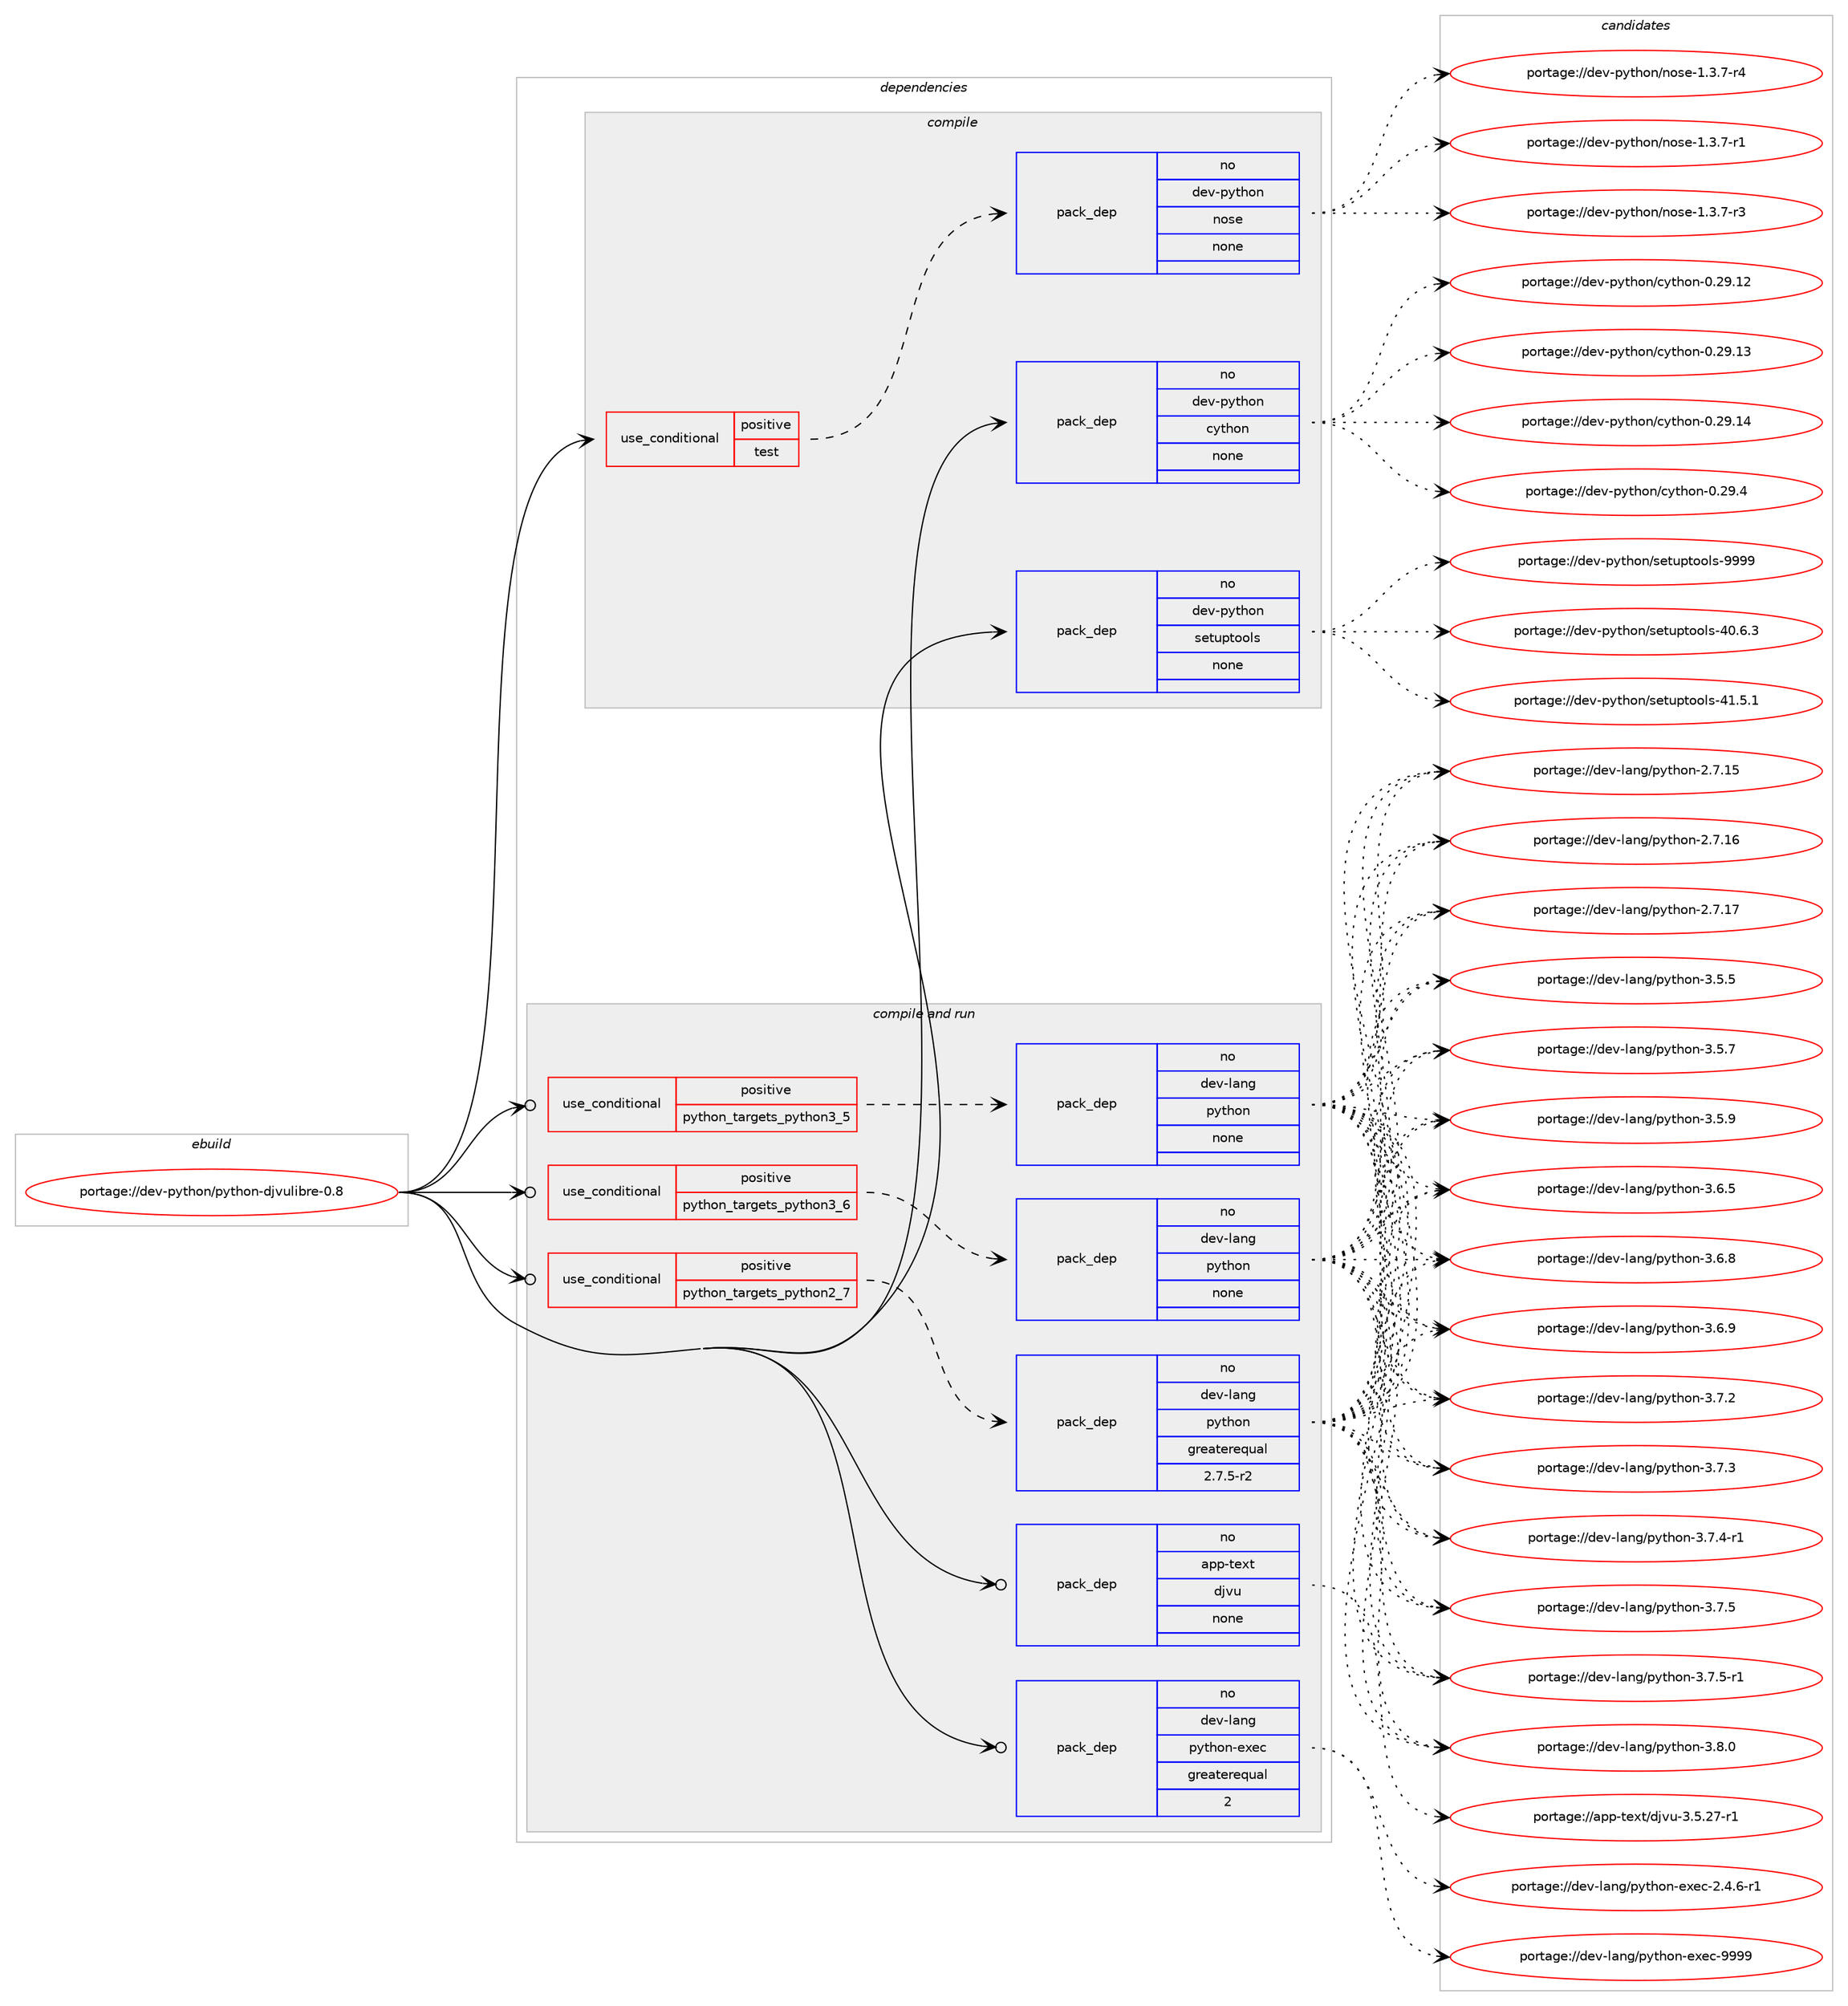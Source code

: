 digraph prolog {

# *************
# Graph options
# *************

newrank=true;
concentrate=true;
compound=true;
graph [rankdir=LR,fontname=Helvetica,fontsize=10,ranksep=1.5];#, ranksep=2.5, nodesep=0.2];
edge  [arrowhead=vee];
node  [fontname=Helvetica,fontsize=10];

# **********
# The ebuild
# **********

subgraph cluster_leftcol {
color=gray;
rank=same;
label=<<i>ebuild</i>>;
id [label="portage://dev-python/python-djvulibre-0.8", color=red, width=4, href="../dev-python/python-djvulibre-0.8.svg"];
}

# ****************
# The dependencies
# ****************

subgraph cluster_midcol {
color=gray;
label=<<i>dependencies</i>>;
subgraph cluster_compile {
fillcolor="#eeeeee";
style=filled;
label=<<i>compile</i>>;
subgraph cond36891 {
dependency166183 [label=<<TABLE BORDER="0" CELLBORDER="1" CELLSPACING="0" CELLPADDING="4"><TR><TD ROWSPAN="3" CELLPADDING="10">use_conditional</TD></TR><TR><TD>positive</TD></TR><TR><TD>test</TD></TR></TABLE>>, shape=none, color=red];
subgraph pack125890 {
dependency166184 [label=<<TABLE BORDER="0" CELLBORDER="1" CELLSPACING="0" CELLPADDING="4" WIDTH="220"><TR><TD ROWSPAN="6" CELLPADDING="30">pack_dep</TD></TR><TR><TD WIDTH="110">no</TD></TR><TR><TD>dev-python</TD></TR><TR><TD>nose</TD></TR><TR><TD>none</TD></TR><TR><TD></TD></TR></TABLE>>, shape=none, color=blue];
}
dependency166183:e -> dependency166184:w [weight=20,style="dashed",arrowhead="vee"];
}
id:e -> dependency166183:w [weight=20,style="solid",arrowhead="vee"];
subgraph pack125891 {
dependency166185 [label=<<TABLE BORDER="0" CELLBORDER="1" CELLSPACING="0" CELLPADDING="4" WIDTH="220"><TR><TD ROWSPAN="6" CELLPADDING="30">pack_dep</TD></TR><TR><TD WIDTH="110">no</TD></TR><TR><TD>dev-python</TD></TR><TR><TD>cython</TD></TR><TR><TD>none</TD></TR><TR><TD></TD></TR></TABLE>>, shape=none, color=blue];
}
id:e -> dependency166185:w [weight=20,style="solid",arrowhead="vee"];
subgraph pack125892 {
dependency166186 [label=<<TABLE BORDER="0" CELLBORDER="1" CELLSPACING="0" CELLPADDING="4" WIDTH="220"><TR><TD ROWSPAN="6" CELLPADDING="30">pack_dep</TD></TR><TR><TD WIDTH="110">no</TD></TR><TR><TD>dev-python</TD></TR><TR><TD>setuptools</TD></TR><TR><TD>none</TD></TR><TR><TD></TD></TR></TABLE>>, shape=none, color=blue];
}
id:e -> dependency166186:w [weight=20,style="solid",arrowhead="vee"];
}
subgraph cluster_compileandrun {
fillcolor="#eeeeee";
style=filled;
label=<<i>compile and run</i>>;
subgraph cond36892 {
dependency166187 [label=<<TABLE BORDER="0" CELLBORDER="1" CELLSPACING="0" CELLPADDING="4"><TR><TD ROWSPAN="3" CELLPADDING="10">use_conditional</TD></TR><TR><TD>positive</TD></TR><TR><TD>python_targets_python2_7</TD></TR></TABLE>>, shape=none, color=red];
subgraph pack125893 {
dependency166188 [label=<<TABLE BORDER="0" CELLBORDER="1" CELLSPACING="0" CELLPADDING="4" WIDTH="220"><TR><TD ROWSPAN="6" CELLPADDING="30">pack_dep</TD></TR><TR><TD WIDTH="110">no</TD></TR><TR><TD>dev-lang</TD></TR><TR><TD>python</TD></TR><TR><TD>greaterequal</TD></TR><TR><TD>2.7.5-r2</TD></TR></TABLE>>, shape=none, color=blue];
}
dependency166187:e -> dependency166188:w [weight=20,style="dashed",arrowhead="vee"];
}
id:e -> dependency166187:w [weight=20,style="solid",arrowhead="odotvee"];
subgraph cond36893 {
dependency166189 [label=<<TABLE BORDER="0" CELLBORDER="1" CELLSPACING="0" CELLPADDING="4"><TR><TD ROWSPAN="3" CELLPADDING="10">use_conditional</TD></TR><TR><TD>positive</TD></TR><TR><TD>python_targets_python3_5</TD></TR></TABLE>>, shape=none, color=red];
subgraph pack125894 {
dependency166190 [label=<<TABLE BORDER="0" CELLBORDER="1" CELLSPACING="0" CELLPADDING="4" WIDTH="220"><TR><TD ROWSPAN="6" CELLPADDING="30">pack_dep</TD></TR><TR><TD WIDTH="110">no</TD></TR><TR><TD>dev-lang</TD></TR><TR><TD>python</TD></TR><TR><TD>none</TD></TR><TR><TD></TD></TR></TABLE>>, shape=none, color=blue];
}
dependency166189:e -> dependency166190:w [weight=20,style="dashed",arrowhead="vee"];
}
id:e -> dependency166189:w [weight=20,style="solid",arrowhead="odotvee"];
subgraph cond36894 {
dependency166191 [label=<<TABLE BORDER="0" CELLBORDER="1" CELLSPACING="0" CELLPADDING="4"><TR><TD ROWSPAN="3" CELLPADDING="10">use_conditional</TD></TR><TR><TD>positive</TD></TR><TR><TD>python_targets_python3_6</TD></TR></TABLE>>, shape=none, color=red];
subgraph pack125895 {
dependency166192 [label=<<TABLE BORDER="0" CELLBORDER="1" CELLSPACING="0" CELLPADDING="4" WIDTH="220"><TR><TD ROWSPAN="6" CELLPADDING="30">pack_dep</TD></TR><TR><TD WIDTH="110">no</TD></TR><TR><TD>dev-lang</TD></TR><TR><TD>python</TD></TR><TR><TD>none</TD></TR><TR><TD></TD></TR></TABLE>>, shape=none, color=blue];
}
dependency166191:e -> dependency166192:w [weight=20,style="dashed",arrowhead="vee"];
}
id:e -> dependency166191:w [weight=20,style="solid",arrowhead="odotvee"];
subgraph pack125896 {
dependency166193 [label=<<TABLE BORDER="0" CELLBORDER="1" CELLSPACING="0" CELLPADDING="4" WIDTH="220"><TR><TD ROWSPAN="6" CELLPADDING="30">pack_dep</TD></TR><TR><TD WIDTH="110">no</TD></TR><TR><TD>app-text</TD></TR><TR><TD>djvu</TD></TR><TR><TD>none</TD></TR><TR><TD></TD></TR></TABLE>>, shape=none, color=blue];
}
id:e -> dependency166193:w [weight=20,style="solid",arrowhead="odotvee"];
subgraph pack125897 {
dependency166194 [label=<<TABLE BORDER="0" CELLBORDER="1" CELLSPACING="0" CELLPADDING="4" WIDTH="220"><TR><TD ROWSPAN="6" CELLPADDING="30">pack_dep</TD></TR><TR><TD WIDTH="110">no</TD></TR><TR><TD>dev-lang</TD></TR><TR><TD>python-exec</TD></TR><TR><TD>greaterequal</TD></TR><TR><TD>2</TD></TR></TABLE>>, shape=none, color=blue];
}
id:e -> dependency166194:w [weight=20,style="solid",arrowhead="odotvee"];
}
subgraph cluster_run {
fillcolor="#eeeeee";
style=filled;
label=<<i>run</i>>;
}
}

# **************
# The candidates
# **************

subgraph cluster_choices {
rank=same;
color=gray;
label=<<i>candidates</i>>;

subgraph choice125890 {
color=black;
nodesep=1;
choiceportage10010111845112121116104111110471101111151014549465146554511449 [label="portage://dev-python/nose-1.3.7-r1", color=red, width=4,href="../dev-python/nose-1.3.7-r1.svg"];
choiceportage10010111845112121116104111110471101111151014549465146554511451 [label="portage://dev-python/nose-1.3.7-r3", color=red, width=4,href="../dev-python/nose-1.3.7-r3.svg"];
choiceportage10010111845112121116104111110471101111151014549465146554511452 [label="portage://dev-python/nose-1.3.7-r4", color=red, width=4,href="../dev-python/nose-1.3.7-r4.svg"];
dependency166184:e -> choiceportage10010111845112121116104111110471101111151014549465146554511449:w [style=dotted,weight="100"];
dependency166184:e -> choiceportage10010111845112121116104111110471101111151014549465146554511451:w [style=dotted,weight="100"];
dependency166184:e -> choiceportage10010111845112121116104111110471101111151014549465146554511452:w [style=dotted,weight="100"];
}
subgraph choice125891 {
color=black;
nodesep=1;
choiceportage1001011184511212111610411111047991211161041111104548465057464950 [label="portage://dev-python/cython-0.29.12", color=red, width=4,href="../dev-python/cython-0.29.12.svg"];
choiceportage1001011184511212111610411111047991211161041111104548465057464951 [label="portage://dev-python/cython-0.29.13", color=red, width=4,href="../dev-python/cython-0.29.13.svg"];
choiceportage1001011184511212111610411111047991211161041111104548465057464952 [label="portage://dev-python/cython-0.29.14", color=red, width=4,href="../dev-python/cython-0.29.14.svg"];
choiceportage10010111845112121116104111110479912111610411111045484650574652 [label="portage://dev-python/cython-0.29.4", color=red, width=4,href="../dev-python/cython-0.29.4.svg"];
dependency166185:e -> choiceportage1001011184511212111610411111047991211161041111104548465057464950:w [style=dotted,weight="100"];
dependency166185:e -> choiceportage1001011184511212111610411111047991211161041111104548465057464951:w [style=dotted,weight="100"];
dependency166185:e -> choiceportage1001011184511212111610411111047991211161041111104548465057464952:w [style=dotted,weight="100"];
dependency166185:e -> choiceportage10010111845112121116104111110479912111610411111045484650574652:w [style=dotted,weight="100"];
}
subgraph choice125892 {
color=black;
nodesep=1;
choiceportage100101118451121211161041111104711510111611711211611111110811545524846544651 [label="portage://dev-python/setuptools-40.6.3", color=red, width=4,href="../dev-python/setuptools-40.6.3.svg"];
choiceportage100101118451121211161041111104711510111611711211611111110811545524946534649 [label="portage://dev-python/setuptools-41.5.1", color=red, width=4,href="../dev-python/setuptools-41.5.1.svg"];
choiceportage10010111845112121116104111110471151011161171121161111111081154557575757 [label="portage://dev-python/setuptools-9999", color=red, width=4,href="../dev-python/setuptools-9999.svg"];
dependency166186:e -> choiceportage100101118451121211161041111104711510111611711211611111110811545524846544651:w [style=dotted,weight="100"];
dependency166186:e -> choiceportage100101118451121211161041111104711510111611711211611111110811545524946534649:w [style=dotted,weight="100"];
dependency166186:e -> choiceportage10010111845112121116104111110471151011161171121161111111081154557575757:w [style=dotted,weight="100"];
}
subgraph choice125893 {
color=black;
nodesep=1;
choiceportage10010111845108971101034711212111610411111045504655464953 [label="portage://dev-lang/python-2.7.15", color=red, width=4,href="../dev-lang/python-2.7.15.svg"];
choiceportage10010111845108971101034711212111610411111045504655464954 [label="portage://dev-lang/python-2.7.16", color=red, width=4,href="../dev-lang/python-2.7.16.svg"];
choiceportage10010111845108971101034711212111610411111045504655464955 [label="portage://dev-lang/python-2.7.17", color=red, width=4,href="../dev-lang/python-2.7.17.svg"];
choiceportage100101118451089711010347112121116104111110455146534653 [label="portage://dev-lang/python-3.5.5", color=red, width=4,href="../dev-lang/python-3.5.5.svg"];
choiceportage100101118451089711010347112121116104111110455146534655 [label="portage://dev-lang/python-3.5.7", color=red, width=4,href="../dev-lang/python-3.5.7.svg"];
choiceportage100101118451089711010347112121116104111110455146534657 [label="portage://dev-lang/python-3.5.9", color=red, width=4,href="../dev-lang/python-3.5.9.svg"];
choiceportage100101118451089711010347112121116104111110455146544653 [label="portage://dev-lang/python-3.6.5", color=red, width=4,href="../dev-lang/python-3.6.5.svg"];
choiceportage100101118451089711010347112121116104111110455146544656 [label="portage://dev-lang/python-3.6.8", color=red, width=4,href="../dev-lang/python-3.6.8.svg"];
choiceportage100101118451089711010347112121116104111110455146544657 [label="portage://dev-lang/python-3.6.9", color=red, width=4,href="../dev-lang/python-3.6.9.svg"];
choiceportage100101118451089711010347112121116104111110455146554650 [label="portage://dev-lang/python-3.7.2", color=red, width=4,href="../dev-lang/python-3.7.2.svg"];
choiceportage100101118451089711010347112121116104111110455146554651 [label="portage://dev-lang/python-3.7.3", color=red, width=4,href="../dev-lang/python-3.7.3.svg"];
choiceportage1001011184510897110103471121211161041111104551465546524511449 [label="portage://dev-lang/python-3.7.4-r1", color=red, width=4,href="../dev-lang/python-3.7.4-r1.svg"];
choiceportage100101118451089711010347112121116104111110455146554653 [label="portage://dev-lang/python-3.7.5", color=red, width=4,href="../dev-lang/python-3.7.5.svg"];
choiceportage1001011184510897110103471121211161041111104551465546534511449 [label="portage://dev-lang/python-3.7.5-r1", color=red, width=4,href="../dev-lang/python-3.7.5-r1.svg"];
choiceportage100101118451089711010347112121116104111110455146564648 [label="portage://dev-lang/python-3.8.0", color=red, width=4,href="../dev-lang/python-3.8.0.svg"];
dependency166188:e -> choiceportage10010111845108971101034711212111610411111045504655464953:w [style=dotted,weight="100"];
dependency166188:e -> choiceportage10010111845108971101034711212111610411111045504655464954:w [style=dotted,weight="100"];
dependency166188:e -> choiceportage10010111845108971101034711212111610411111045504655464955:w [style=dotted,weight="100"];
dependency166188:e -> choiceportage100101118451089711010347112121116104111110455146534653:w [style=dotted,weight="100"];
dependency166188:e -> choiceportage100101118451089711010347112121116104111110455146534655:w [style=dotted,weight="100"];
dependency166188:e -> choiceportage100101118451089711010347112121116104111110455146534657:w [style=dotted,weight="100"];
dependency166188:e -> choiceportage100101118451089711010347112121116104111110455146544653:w [style=dotted,weight="100"];
dependency166188:e -> choiceportage100101118451089711010347112121116104111110455146544656:w [style=dotted,weight="100"];
dependency166188:e -> choiceportage100101118451089711010347112121116104111110455146544657:w [style=dotted,weight="100"];
dependency166188:e -> choiceportage100101118451089711010347112121116104111110455146554650:w [style=dotted,weight="100"];
dependency166188:e -> choiceportage100101118451089711010347112121116104111110455146554651:w [style=dotted,weight="100"];
dependency166188:e -> choiceportage1001011184510897110103471121211161041111104551465546524511449:w [style=dotted,weight="100"];
dependency166188:e -> choiceportage100101118451089711010347112121116104111110455146554653:w [style=dotted,weight="100"];
dependency166188:e -> choiceportage1001011184510897110103471121211161041111104551465546534511449:w [style=dotted,weight="100"];
dependency166188:e -> choiceportage100101118451089711010347112121116104111110455146564648:w [style=dotted,weight="100"];
}
subgraph choice125894 {
color=black;
nodesep=1;
choiceportage10010111845108971101034711212111610411111045504655464953 [label="portage://dev-lang/python-2.7.15", color=red, width=4,href="../dev-lang/python-2.7.15.svg"];
choiceportage10010111845108971101034711212111610411111045504655464954 [label="portage://dev-lang/python-2.7.16", color=red, width=4,href="../dev-lang/python-2.7.16.svg"];
choiceportage10010111845108971101034711212111610411111045504655464955 [label="portage://dev-lang/python-2.7.17", color=red, width=4,href="../dev-lang/python-2.7.17.svg"];
choiceportage100101118451089711010347112121116104111110455146534653 [label="portage://dev-lang/python-3.5.5", color=red, width=4,href="../dev-lang/python-3.5.5.svg"];
choiceportage100101118451089711010347112121116104111110455146534655 [label="portage://dev-lang/python-3.5.7", color=red, width=4,href="../dev-lang/python-3.5.7.svg"];
choiceportage100101118451089711010347112121116104111110455146534657 [label="portage://dev-lang/python-3.5.9", color=red, width=4,href="../dev-lang/python-3.5.9.svg"];
choiceportage100101118451089711010347112121116104111110455146544653 [label="portage://dev-lang/python-3.6.5", color=red, width=4,href="../dev-lang/python-3.6.5.svg"];
choiceportage100101118451089711010347112121116104111110455146544656 [label="portage://dev-lang/python-3.6.8", color=red, width=4,href="../dev-lang/python-3.6.8.svg"];
choiceportage100101118451089711010347112121116104111110455146544657 [label="portage://dev-lang/python-3.6.9", color=red, width=4,href="../dev-lang/python-3.6.9.svg"];
choiceportage100101118451089711010347112121116104111110455146554650 [label="portage://dev-lang/python-3.7.2", color=red, width=4,href="../dev-lang/python-3.7.2.svg"];
choiceportage100101118451089711010347112121116104111110455146554651 [label="portage://dev-lang/python-3.7.3", color=red, width=4,href="../dev-lang/python-3.7.3.svg"];
choiceportage1001011184510897110103471121211161041111104551465546524511449 [label="portage://dev-lang/python-3.7.4-r1", color=red, width=4,href="../dev-lang/python-3.7.4-r1.svg"];
choiceportage100101118451089711010347112121116104111110455146554653 [label="portage://dev-lang/python-3.7.5", color=red, width=4,href="../dev-lang/python-3.7.5.svg"];
choiceportage1001011184510897110103471121211161041111104551465546534511449 [label="portage://dev-lang/python-3.7.5-r1", color=red, width=4,href="../dev-lang/python-3.7.5-r1.svg"];
choiceportage100101118451089711010347112121116104111110455146564648 [label="portage://dev-lang/python-3.8.0", color=red, width=4,href="../dev-lang/python-3.8.0.svg"];
dependency166190:e -> choiceportage10010111845108971101034711212111610411111045504655464953:w [style=dotted,weight="100"];
dependency166190:e -> choiceportage10010111845108971101034711212111610411111045504655464954:w [style=dotted,weight="100"];
dependency166190:e -> choiceportage10010111845108971101034711212111610411111045504655464955:w [style=dotted,weight="100"];
dependency166190:e -> choiceportage100101118451089711010347112121116104111110455146534653:w [style=dotted,weight="100"];
dependency166190:e -> choiceportage100101118451089711010347112121116104111110455146534655:w [style=dotted,weight="100"];
dependency166190:e -> choiceportage100101118451089711010347112121116104111110455146534657:w [style=dotted,weight="100"];
dependency166190:e -> choiceportage100101118451089711010347112121116104111110455146544653:w [style=dotted,weight="100"];
dependency166190:e -> choiceportage100101118451089711010347112121116104111110455146544656:w [style=dotted,weight="100"];
dependency166190:e -> choiceportage100101118451089711010347112121116104111110455146544657:w [style=dotted,weight="100"];
dependency166190:e -> choiceportage100101118451089711010347112121116104111110455146554650:w [style=dotted,weight="100"];
dependency166190:e -> choiceportage100101118451089711010347112121116104111110455146554651:w [style=dotted,weight="100"];
dependency166190:e -> choiceportage1001011184510897110103471121211161041111104551465546524511449:w [style=dotted,weight="100"];
dependency166190:e -> choiceportage100101118451089711010347112121116104111110455146554653:w [style=dotted,weight="100"];
dependency166190:e -> choiceportage1001011184510897110103471121211161041111104551465546534511449:w [style=dotted,weight="100"];
dependency166190:e -> choiceportage100101118451089711010347112121116104111110455146564648:w [style=dotted,weight="100"];
}
subgraph choice125895 {
color=black;
nodesep=1;
choiceportage10010111845108971101034711212111610411111045504655464953 [label="portage://dev-lang/python-2.7.15", color=red, width=4,href="../dev-lang/python-2.7.15.svg"];
choiceportage10010111845108971101034711212111610411111045504655464954 [label="portage://dev-lang/python-2.7.16", color=red, width=4,href="../dev-lang/python-2.7.16.svg"];
choiceportage10010111845108971101034711212111610411111045504655464955 [label="portage://dev-lang/python-2.7.17", color=red, width=4,href="../dev-lang/python-2.7.17.svg"];
choiceportage100101118451089711010347112121116104111110455146534653 [label="portage://dev-lang/python-3.5.5", color=red, width=4,href="../dev-lang/python-3.5.5.svg"];
choiceportage100101118451089711010347112121116104111110455146534655 [label="portage://dev-lang/python-3.5.7", color=red, width=4,href="../dev-lang/python-3.5.7.svg"];
choiceportage100101118451089711010347112121116104111110455146534657 [label="portage://dev-lang/python-3.5.9", color=red, width=4,href="../dev-lang/python-3.5.9.svg"];
choiceportage100101118451089711010347112121116104111110455146544653 [label="portage://dev-lang/python-3.6.5", color=red, width=4,href="../dev-lang/python-3.6.5.svg"];
choiceportage100101118451089711010347112121116104111110455146544656 [label="portage://dev-lang/python-3.6.8", color=red, width=4,href="../dev-lang/python-3.6.8.svg"];
choiceportage100101118451089711010347112121116104111110455146544657 [label="portage://dev-lang/python-3.6.9", color=red, width=4,href="../dev-lang/python-3.6.9.svg"];
choiceportage100101118451089711010347112121116104111110455146554650 [label="portage://dev-lang/python-3.7.2", color=red, width=4,href="../dev-lang/python-3.7.2.svg"];
choiceportage100101118451089711010347112121116104111110455146554651 [label="portage://dev-lang/python-3.7.3", color=red, width=4,href="../dev-lang/python-3.7.3.svg"];
choiceportage1001011184510897110103471121211161041111104551465546524511449 [label="portage://dev-lang/python-3.7.4-r1", color=red, width=4,href="../dev-lang/python-3.7.4-r1.svg"];
choiceportage100101118451089711010347112121116104111110455146554653 [label="portage://dev-lang/python-3.7.5", color=red, width=4,href="../dev-lang/python-3.7.5.svg"];
choiceportage1001011184510897110103471121211161041111104551465546534511449 [label="portage://dev-lang/python-3.7.5-r1", color=red, width=4,href="../dev-lang/python-3.7.5-r1.svg"];
choiceportage100101118451089711010347112121116104111110455146564648 [label="portage://dev-lang/python-3.8.0", color=red, width=4,href="../dev-lang/python-3.8.0.svg"];
dependency166192:e -> choiceportage10010111845108971101034711212111610411111045504655464953:w [style=dotted,weight="100"];
dependency166192:e -> choiceportage10010111845108971101034711212111610411111045504655464954:w [style=dotted,weight="100"];
dependency166192:e -> choiceportage10010111845108971101034711212111610411111045504655464955:w [style=dotted,weight="100"];
dependency166192:e -> choiceportage100101118451089711010347112121116104111110455146534653:w [style=dotted,weight="100"];
dependency166192:e -> choiceportage100101118451089711010347112121116104111110455146534655:w [style=dotted,weight="100"];
dependency166192:e -> choiceportage100101118451089711010347112121116104111110455146534657:w [style=dotted,weight="100"];
dependency166192:e -> choiceportage100101118451089711010347112121116104111110455146544653:w [style=dotted,weight="100"];
dependency166192:e -> choiceportage100101118451089711010347112121116104111110455146544656:w [style=dotted,weight="100"];
dependency166192:e -> choiceportage100101118451089711010347112121116104111110455146544657:w [style=dotted,weight="100"];
dependency166192:e -> choiceportage100101118451089711010347112121116104111110455146554650:w [style=dotted,weight="100"];
dependency166192:e -> choiceportage100101118451089711010347112121116104111110455146554651:w [style=dotted,weight="100"];
dependency166192:e -> choiceportage1001011184510897110103471121211161041111104551465546524511449:w [style=dotted,weight="100"];
dependency166192:e -> choiceportage100101118451089711010347112121116104111110455146554653:w [style=dotted,weight="100"];
dependency166192:e -> choiceportage1001011184510897110103471121211161041111104551465546534511449:w [style=dotted,weight="100"];
dependency166192:e -> choiceportage100101118451089711010347112121116104111110455146564648:w [style=dotted,weight="100"];
}
subgraph choice125896 {
color=black;
nodesep=1;
choiceportage971121124511610112011647100106118117455146534650554511449 [label="portage://app-text/djvu-3.5.27-r1", color=red, width=4,href="../app-text/djvu-3.5.27-r1.svg"];
dependency166193:e -> choiceportage971121124511610112011647100106118117455146534650554511449:w [style=dotted,weight="100"];
}
subgraph choice125897 {
color=black;
nodesep=1;
choiceportage10010111845108971101034711212111610411111045101120101994550465246544511449 [label="portage://dev-lang/python-exec-2.4.6-r1", color=red, width=4,href="../dev-lang/python-exec-2.4.6-r1.svg"];
choiceportage10010111845108971101034711212111610411111045101120101994557575757 [label="portage://dev-lang/python-exec-9999", color=red, width=4,href="../dev-lang/python-exec-9999.svg"];
dependency166194:e -> choiceportage10010111845108971101034711212111610411111045101120101994550465246544511449:w [style=dotted,weight="100"];
dependency166194:e -> choiceportage10010111845108971101034711212111610411111045101120101994557575757:w [style=dotted,weight="100"];
}
}

}
